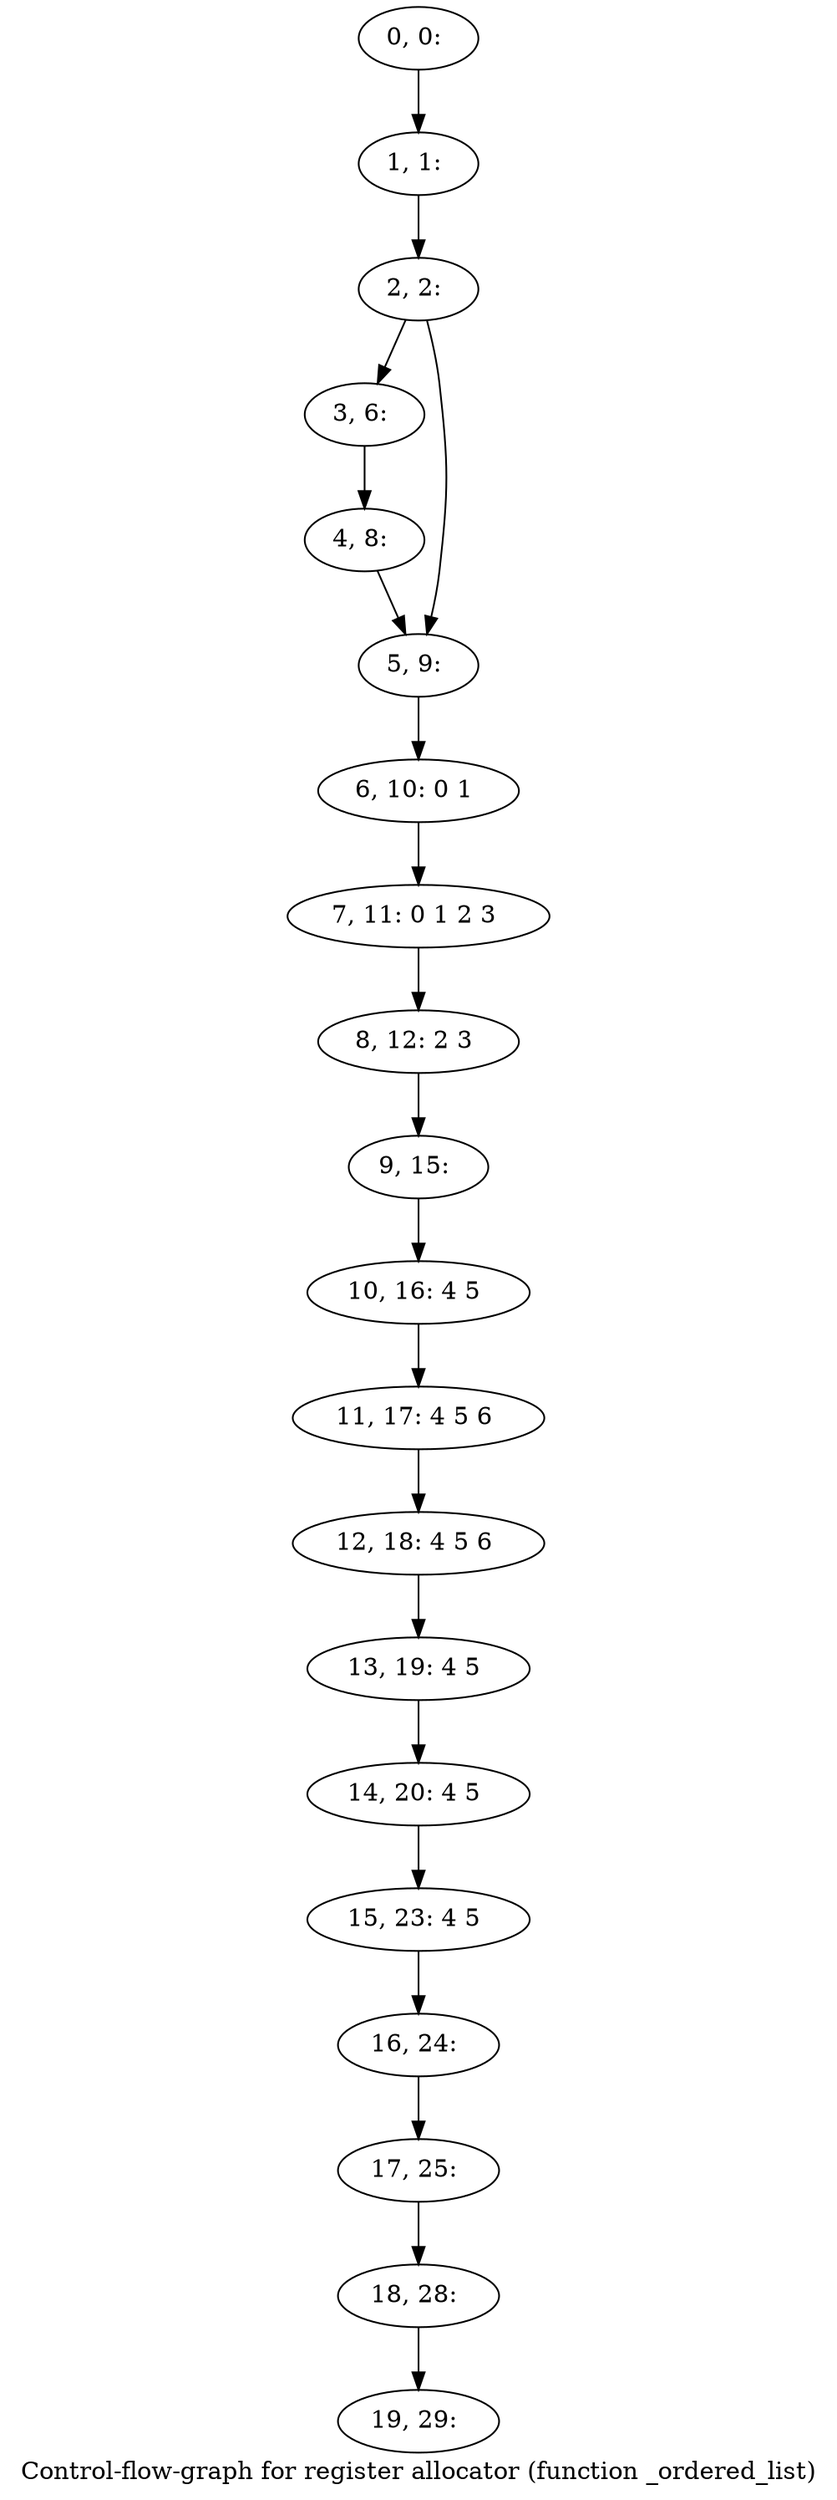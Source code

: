 digraph G {
graph [label="Control-flow-graph for register allocator (function _ordered_list)"]
0[label="0, 0: "];
1[label="1, 1: "];
2[label="2, 2: "];
3[label="3, 6: "];
4[label="4, 8: "];
5[label="5, 9: "];
6[label="6, 10: 0 1 "];
7[label="7, 11: 0 1 2 3 "];
8[label="8, 12: 2 3 "];
9[label="9, 15: "];
10[label="10, 16: 4 5 "];
11[label="11, 17: 4 5 6 "];
12[label="12, 18: 4 5 6 "];
13[label="13, 19: 4 5 "];
14[label="14, 20: 4 5 "];
15[label="15, 23: 4 5 "];
16[label="16, 24: "];
17[label="17, 25: "];
18[label="18, 28: "];
19[label="19, 29: "];
0->1 ;
1->2 ;
2->3 ;
2->5 ;
3->4 ;
4->5 ;
5->6 ;
6->7 ;
7->8 ;
8->9 ;
9->10 ;
10->11 ;
11->12 ;
12->13 ;
13->14 ;
14->15 ;
15->16 ;
16->17 ;
17->18 ;
18->19 ;
}
